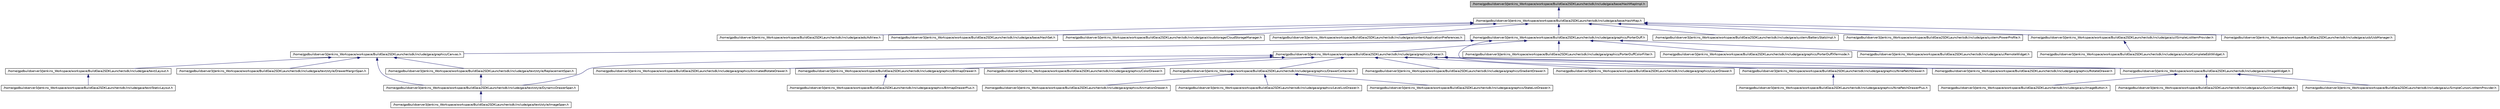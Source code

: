 digraph G
{
  edge [fontname="Helvetica",fontsize="10",labelfontname="Helvetica",labelfontsize="10"];
  node [fontname="Helvetica",fontsize="10",shape=record];
  Node1 [label="/home/gpdbuildserver3/Jenkins_Workspace/workspace/BuildGaia2SDKLauncher/sdk/include/gaia/base/HashMapImpl.h",height=0.2,width=0.4,color="black", fillcolor="grey75", style="filled" fontcolor="black"];
  Node1 -> Node2 [dir=back,color="midnightblue",fontsize="10",style="solid",fontname="Helvetica"];
  Node2 [label="/home/gpdbuildserver3/Jenkins_Workspace/workspace/BuildGaia2SDKLauncher/sdk/include/gaia/base/HashMap.h",height=0.2,width=0.4,color="black", fillcolor="white", style="filled",URL="$dd/d0b/_hash_map_8h.html"];
  Node2 -> Node3 [dir=back,color="midnightblue",fontsize="10",style="solid",fontname="Helvetica"];
  Node3 [label="/home/gpdbuildserver3/Jenkins_Workspace/workspace/BuildGaia2SDKLauncher/sdk/include/gaia/ads/AdView.h",height=0.2,width=0.4,color="black", fillcolor="white", style="filled",URL="$d1/ddd/_ad_view_8h.html"];
  Node2 -> Node4 [dir=back,color="midnightblue",fontsize="10",style="solid",fontname="Helvetica"];
  Node4 [label="/home/gpdbuildserver3/Jenkins_Workspace/workspace/BuildGaia2SDKLauncher/sdk/include/gaia/base/HashSet.h",height=0.2,width=0.4,color="black", fillcolor="white", style="filled",URL="$d2/dfc/_hash_set_8h.html"];
  Node2 -> Node5 [dir=back,color="midnightblue",fontsize="10",style="solid",fontname="Helvetica"];
  Node5 [label="/home/gpdbuildserver3/Jenkins_Workspace/workspace/BuildGaia2SDKLauncher/sdk/include/gaia/cloudstorage/CloudStorageManager.h",height=0.2,width=0.4,color="black", fillcolor="white", style="filled",URL="$d6/d2c/_cloud_storage_manager_8h.html"];
  Node2 -> Node6 [dir=back,color="midnightblue",fontsize="10",style="solid",fontname="Helvetica"];
  Node6 [label="/home/gpdbuildserver3/Jenkins_Workspace/workspace/BuildGaia2SDKLauncher/sdk/include/gaia/content/ApplicationPreferences.h",height=0.2,width=0.4,color="black", fillcolor="white", style="filled",URL="$dd/dec/_application_preferences_8h.html"];
  Node2 -> Node7 [dir=back,color="midnightblue",fontsize="10",style="solid",fontname="Helvetica"];
  Node7 [label="/home/gpdbuildserver3/Jenkins_Workspace/workspace/BuildGaia2SDKLauncher/sdk/include/gaia/graphics/PorterDuff.h",height=0.2,width=0.4,color="black", fillcolor="white", style="filled",URL="$d1/df6/_porter_duff_8h.html"];
  Node7 -> Node8 [dir=back,color="midnightblue",fontsize="10",style="solid",fontname="Helvetica"];
  Node8 [label="/home/gpdbuildserver3/Jenkins_Workspace/workspace/BuildGaia2SDKLauncher/sdk/include/gaia/graphics/Canvas.h",height=0.2,width=0.4,color="black", fillcolor="white", style="filled",URL="$d5/d17/_canvas_8h.html"];
  Node8 -> Node9 [dir=back,color="midnightblue",fontsize="10",style="solid",fontname="Helvetica"];
  Node9 [label="/home/gpdbuildserver3/Jenkins_Workspace/workspace/BuildGaia2SDKLauncher/sdk/include/gaia/text/Layout.h",height=0.2,width=0.4,color="black", fillcolor="white", style="filled",URL="$d6/d48/_layout_8h.html"];
  Node9 -> Node10 [dir=back,color="midnightblue",fontsize="10",style="solid",fontname="Helvetica"];
  Node10 [label="/home/gpdbuildserver3/Jenkins_Workspace/workspace/BuildGaia2SDKLauncher/sdk/include/gaia/text/StaticLayout.h",height=0.2,width=0.4,color="black", fillcolor="white", style="filled",URL="$df/d0d/_static_layout_8h.html"];
  Node8 -> Node11 [dir=back,color="midnightblue",fontsize="10",style="solid",fontname="Helvetica"];
  Node11 [label="/home/gpdbuildserver3/Jenkins_Workspace/workspace/BuildGaia2SDKLauncher/sdk/include/gaia/text/style/DrawerMarginSpan.h",height=0.2,width=0.4,color="black", fillcolor="white", style="filled",URL="$d0/dd0/_drawer_margin_span_8h.html"];
  Node8 -> Node12 [dir=back,color="midnightblue",fontsize="10",style="solid",fontname="Helvetica"];
  Node12 [label="/home/gpdbuildserver3/Jenkins_Workspace/workspace/BuildGaia2SDKLauncher/sdk/include/gaia/text/style/DynamicDrawerSpan.h",height=0.2,width=0.4,color="black", fillcolor="white", style="filled",URL="$dd/d32/_dynamic_drawer_span_8h.html"];
  Node12 -> Node13 [dir=back,color="midnightblue",fontsize="10",style="solid",fontname="Helvetica"];
  Node13 [label="/home/gpdbuildserver3/Jenkins_Workspace/workspace/BuildGaia2SDKLauncher/sdk/include/gaia/text/style/ImageSpan.h",height=0.2,width=0.4,color="black", fillcolor="white", style="filled",URL="$da/d07/_image_span_8h.html"];
  Node8 -> Node14 [dir=back,color="midnightblue",fontsize="10",style="solid",fontname="Helvetica"];
  Node14 [label="/home/gpdbuildserver3/Jenkins_Workspace/workspace/BuildGaia2SDKLauncher/sdk/include/gaia/text/style/ReplacementSpan.h",height=0.2,width=0.4,color="black", fillcolor="white", style="filled",URL="$d7/d25/_replacement_span_8h.html"];
  Node14 -> Node12 [dir=back,color="midnightblue",fontsize="10",style="solid",fontname="Helvetica"];
  Node7 -> Node15 [dir=back,color="midnightblue",fontsize="10",style="solid",fontname="Helvetica"];
  Node15 [label="/home/gpdbuildserver3/Jenkins_Workspace/workspace/BuildGaia2SDKLauncher/sdk/include/gaia/graphics/Drawer.h",height=0.2,width=0.4,color="black", fillcolor="white", style="filled",URL="$d7/dc0/_drawer_8h.html"];
  Node15 -> Node16 [dir=back,color="midnightblue",fontsize="10",style="solid",fontname="Helvetica"];
  Node16 [label="/home/gpdbuildserver3/Jenkins_Workspace/workspace/BuildGaia2SDKLauncher/sdk/include/gaia/graphics/AnimatedRotateDrawer.h",height=0.2,width=0.4,color="black", fillcolor="white", style="filled",URL="$de/d5a/_animated_rotate_drawer_8h.html"];
  Node15 -> Node17 [dir=back,color="midnightblue",fontsize="10",style="solid",fontname="Helvetica"];
  Node17 [label="/home/gpdbuildserver3/Jenkins_Workspace/workspace/BuildGaia2SDKLauncher/sdk/include/gaia/graphics/BitmapDrawer.h",height=0.2,width=0.4,color="black", fillcolor="white", style="filled",URL="$d1/d72/_bitmap_drawer_8h.html"];
  Node17 -> Node18 [dir=back,color="midnightblue",fontsize="10",style="solid",fontname="Helvetica"];
  Node18 [label="/home/gpdbuildserver3/Jenkins_Workspace/workspace/BuildGaia2SDKLauncher/sdk/include/gaia/graphics/BitmapDrawerPlus.h",height=0.2,width=0.4,color="black", fillcolor="white", style="filled",URL="$db/d24/_bitmap_drawer_plus_8h.html"];
  Node15 -> Node19 [dir=back,color="midnightblue",fontsize="10",style="solid",fontname="Helvetica"];
  Node19 [label="/home/gpdbuildserver3/Jenkins_Workspace/workspace/BuildGaia2SDKLauncher/sdk/include/gaia/graphics/ColorDrawer.h",height=0.2,width=0.4,color="black", fillcolor="white", style="filled",URL="$d3/d10/_color_drawer_8h.html"];
  Node15 -> Node20 [dir=back,color="midnightblue",fontsize="10",style="solid",fontname="Helvetica"];
  Node20 [label="/home/gpdbuildserver3/Jenkins_Workspace/workspace/BuildGaia2SDKLauncher/sdk/include/gaia/graphics/DrawerContainer.h",height=0.2,width=0.4,color="black", fillcolor="white", style="filled",URL="$d5/d17/_drawer_container_8h.html"];
  Node20 -> Node21 [dir=back,color="midnightblue",fontsize="10",style="solid",fontname="Helvetica"];
  Node21 [label="/home/gpdbuildserver3/Jenkins_Workspace/workspace/BuildGaia2SDKLauncher/sdk/include/gaia/graphics/AnimationDrawer.h",height=0.2,width=0.4,color="black", fillcolor="white", style="filled",URL="$d8/d2f/_animation_drawer_8h.html"];
  Node20 -> Node22 [dir=back,color="midnightblue",fontsize="10",style="solid",fontname="Helvetica"];
  Node22 [label="/home/gpdbuildserver3/Jenkins_Workspace/workspace/BuildGaia2SDKLauncher/sdk/include/gaia/graphics/LevelListDrawer.h",height=0.2,width=0.4,color="black", fillcolor="white", style="filled",URL="$d4/da1/_level_list_drawer_8h.html"];
  Node20 -> Node23 [dir=back,color="midnightblue",fontsize="10",style="solid",fontname="Helvetica"];
  Node23 [label="/home/gpdbuildserver3/Jenkins_Workspace/workspace/BuildGaia2SDKLauncher/sdk/include/gaia/graphics/StateListDrawer.h",height=0.2,width=0.4,color="black", fillcolor="white", style="filled",URL="$d2/d15/_state_list_drawer_8h.html"];
  Node15 -> Node24 [dir=back,color="midnightblue",fontsize="10",style="solid",fontname="Helvetica"];
  Node24 [label="/home/gpdbuildserver3/Jenkins_Workspace/workspace/BuildGaia2SDKLauncher/sdk/include/gaia/graphics/GradientDrawer.h",height=0.2,width=0.4,color="black", fillcolor="white", style="filled",URL="$d6/d34/_gradient_drawer_8h.html"];
  Node15 -> Node25 [dir=back,color="midnightblue",fontsize="10",style="solid",fontname="Helvetica"];
  Node25 [label="/home/gpdbuildserver3/Jenkins_Workspace/workspace/BuildGaia2SDKLauncher/sdk/include/gaia/graphics/LayerDrawer.h",height=0.2,width=0.4,color="black", fillcolor="white", style="filled",URL="$d7/d00/_layer_drawer_8h.html"];
  Node15 -> Node26 [dir=back,color="midnightblue",fontsize="10",style="solid",fontname="Helvetica"];
  Node26 [label="/home/gpdbuildserver3/Jenkins_Workspace/workspace/BuildGaia2SDKLauncher/sdk/include/gaia/graphics/NinePatchDrawer.h",height=0.2,width=0.4,color="black", fillcolor="white", style="filled",URL="$d7/d6a/_nine_patch_drawer_8h.html"];
  Node26 -> Node27 [dir=back,color="midnightblue",fontsize="10",style="solid",fontname="Helvetica"];
  Node27 [label="/home/gpdbuildserver3/Jenkins_Workspace/workspace/BuildGaia2SDKLauncher/sdk/include/gaia/graphics/NinePatchDrawerPlus.h",height=0.2,width=0.4,color="black", fillcolor="white", style="filled",URL="$d5/d93/_nine_patch_drawer_plus_8h.html"];
  Node15 -> Node28 [dir=back,color="midnightblue",fontsize="10",style="solid",fontname="Helvetica"];
  Node28 [label="/home/gpdbuildserver3/Jenkins_Workspace/workspace/BuildGaia2SDKLauncher/sdk/include/gaia/graphics/RotateDrawer.h",height=0.2,width=0.4,color="black", fillcolor="white", style="filled",URL="$d5/deb/_rotate_drawer_8h.html"];
  Node15 -> Node12 [dir=back,color="midnightblue",fontsize="10",style="solid",fontname="Helvetica"];
  Node15 -> Node29 [dir=back,color="midnightblue",fontsize="10",style="solid",fontname="Helvetica"];
  Node29 [label="/home/gpdbuildserver3/Jenkins_Workspace/workspace/BuildGaia2SDKLauncher/sdk/include/gaia/ui/ImageWidget.h",height=0.2,width=0.4,color="black", fillcolor="white", style="filled",URL="$d8/d37/_image_widget_8h.html"];
  Node29 -> Node30 [dir=back,color="midnightblue",fontsize="10",style="solid",fontname="Helvetica"];
  Node30 [label="/home/gpdbuildserver3/Jenkins_Workspace/workspace/BuildGaia2SDKLauncher/sdk/include/gaia/ui/ImageButton.h",height=0.2,width=0.4,color="black", fillcolor="white", style="filled",URL="$de/d70/_image_button_8h.html"];
  Node29 -> Node31 [dir=back,color="midnightblue",fontsize="10",style="solid",fontname="Helvetica"];
  Node31 [label="/home/gpdbuildserver3/Jenkins_Workspace/workspace/BuildGaia2SDKLauncher/sdk/include/gaia/ui/QuickContactBadge.h",height=0.2,width=0.4,color="black", fillcolor="white", style="filled",URL="$d1/de8/_quick_contact_badge_8h.html"];
  Node29 -> Node32 [dir=back,color="midnightblue",fontsize="10",style="solid",fontname="Helvetica"];
  Node32 [label="/home/gpdbuildserver3/Jenkins_Workspace/workspace/BuildGaia2SDKLauncher/sdk/include/gaia/ui/SimpleCursorListItemProvider.h",height=0.2,width=0.4,color="black", fillcolor="white", style="filled",URL="$db/daf/_simple_cursor_list_item_provider_8h.html"];
  Node7 -> Node33 [dir=back,color="midnightblue",fontsize="10",style="solid",fontname="Helvetica"];
  Node33 [label="/home/gpdbuildserver3/Jenkins_Workspace/workspace/BuildGaia2SDKLauncher/sdk/include/gaia/graphics/PorterDuffColorFilter.h",height=0.2,width=0.4,color="black", fillcolor="white", style="filled",URL="$db/d14/_porter_duff_color_filter_8h.html"];
  Node7 -> Node34 [dir=back,color="midnightblue",fontsize="10",style="solid",fontname="Helvetica"];
  Node34 [label="/home/gpdbuildserver3/Jenkins_Workspace/workspace/BuildGaia2SDKLauncher/sdk/include/gaia/graphics/PorterDuffXfermode.h",height=0.2,width=0.4,color="black", fillcolor="white", style="filled",URL="$db/d9f/_porter_duff_xfermode_8h.html"];
  Node7 -> Node29 [dir=back,color="midnightblue",fontsize="10",style="solid",fontname="Helvetica"];
  Node7 -> Node35 [dir=back,color="midnightblue",fontsize="10",style="solid",fontname="Helvetica"];
  Node35 [label="/home/gpdbuildserver3/Jenkins_Workspace/workspace/BuildGaia2SDKLauncher/sdk/include/gaia/ui/RemoteWidget.h",height=0.2,width=0.4,color="black", fillcolor="white", style="filled",URL="$d7/d9d/_remote_widget_8h.html"];
  Node2 -> Node36 [dir=back,color="midnightblue",fontsize="10",style="solid",fontname="Helvetica"];
  Node36 [label="/home/gpdbuildserver3/Jenkins_Workspace/workspace/BuildGaia2SDKLauncher/sdk/include/gaia/system/BatteryStatsImpl.h",height=0.2,width=0.4,color="black", fillcolor="white", style="filled",URL="$de/dd1/_battery_stats_impl_8h.html"];
  Node2 -> Node37 [dir=back,color="midnightblue",fontsize="10",style="solid",fontname="Helvetica"];
  Node37 [label="/home/gpdbuildserver3/Jenkins_Workspace/workspace/BuildGaia2SDKLauncher/sdk/include/gaia/system/PowerProfile.h",height=0.2,width=0.4,color="black", fillcolor="white", style="filled",URL="$df/db5/_power_profile_8h.html"];
  Node2 -> Node38 [dir=back,color="midnightblue",fontsize="10",style="solid",fontname="Helvetica"];
  Node38 [label="/home/gpdbuildserver3/Jenkins_Workspace/workspace/BuildGaia2SDKLauncher/sdk/include/gaia/ui/ISimpleListItemProvider.h",height=0.2,width=0.4,color="black", fillcolor="white", style="filled",URL="$d8/de3/_i_simple_list_item_provider_8h.html"];
  Node38 -> Node39 [dir=back,color="midnightblue",fontsize="10",style="solid",fontname="Helvetica"];
  Node39 [label="/home/gpdbuildserver3/Jenkins_Workspace/workspace/BuildGaia2SDKLauncher/sdk/include/gaia/ui/AutoCompleteEditWidget.h",height=0.2,width=0.4,color="black", fillcolor="white", style="filled",URL="$d4/da1/_auto_complete_edit_widget_8h.html"];
  Node2 -> Node40 [dir=back,color="midnightblue",fontsize="10",style="solid",fontname="Helvetica"];
  Node40 [label="/home/gpdbuildserver3/Jenkins_Workspace/workspace/BuildGaia2SDKLauncher/sdk/include/gaia/usb/UsbManager.h",height=0.2,width=0.4,color="black", fillcolor="white", style="filled",URL="$d3/d32/_usb_manager_8h.html"];
}
